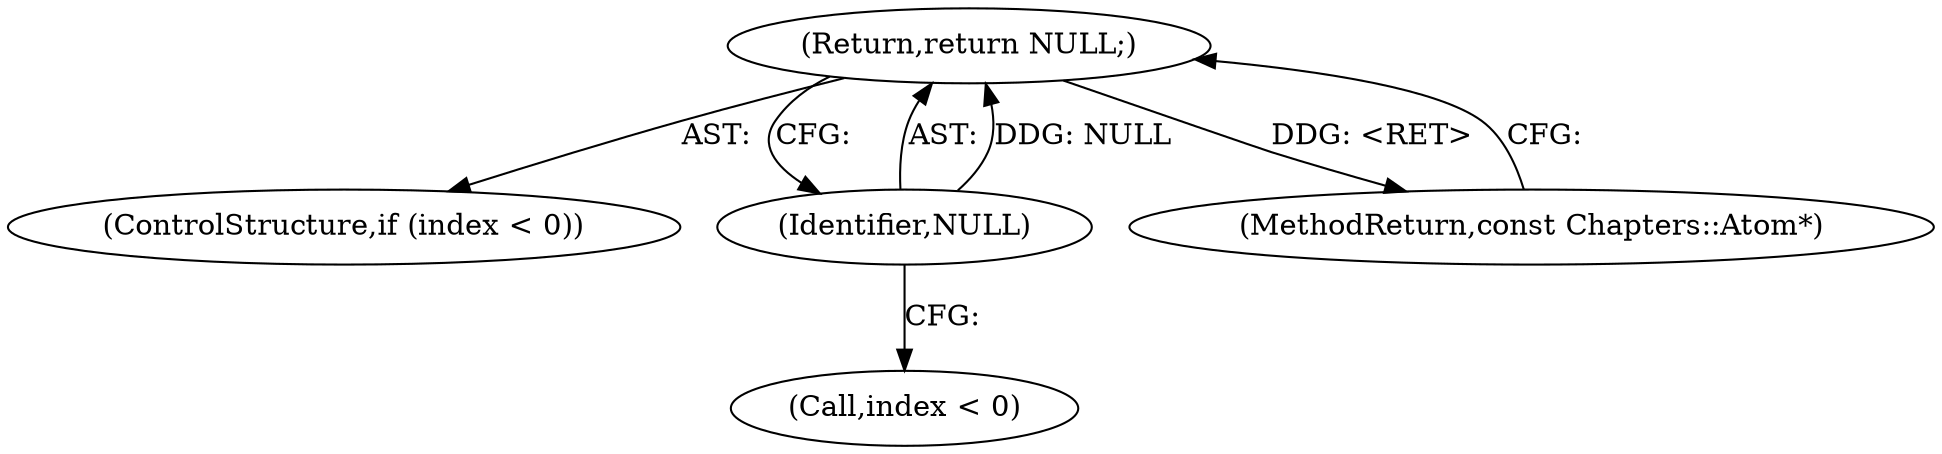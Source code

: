 digraph "1_Android_04839626ed859623901ebd3a5fd483982186b59d_43@del" {
"1000107" [label="(Return,return NULL;)"];
"1000108" [label="(Identifier,NULL)"];
"1000107" [label="(Return,return NULL;)"];
"1000103" [label="(ControlStructure,if (index < 0))"];
"1000108" [label="(Identifier,NULL)"];
"1000104" [label="(Call,index < 0)"];
"1000119" [label="(MethodReturn,const Chapters::Atom*)"];
"1000107" -> "1000103"  [label="AST: "];
"1000107" -> "1000108"  [label="CFG: "];
"1000108" -> "1000107"  [label="AST: "];
"1000119" -> "1000107"  [label="CFG: "];
"1000107" -> "1000119"  [label="DDG: <RET>"];
"1000108" -> "1000107"  [label="DDG: NULL"];
"1000108" -> "1000104"  [label="CFG: "];
}
